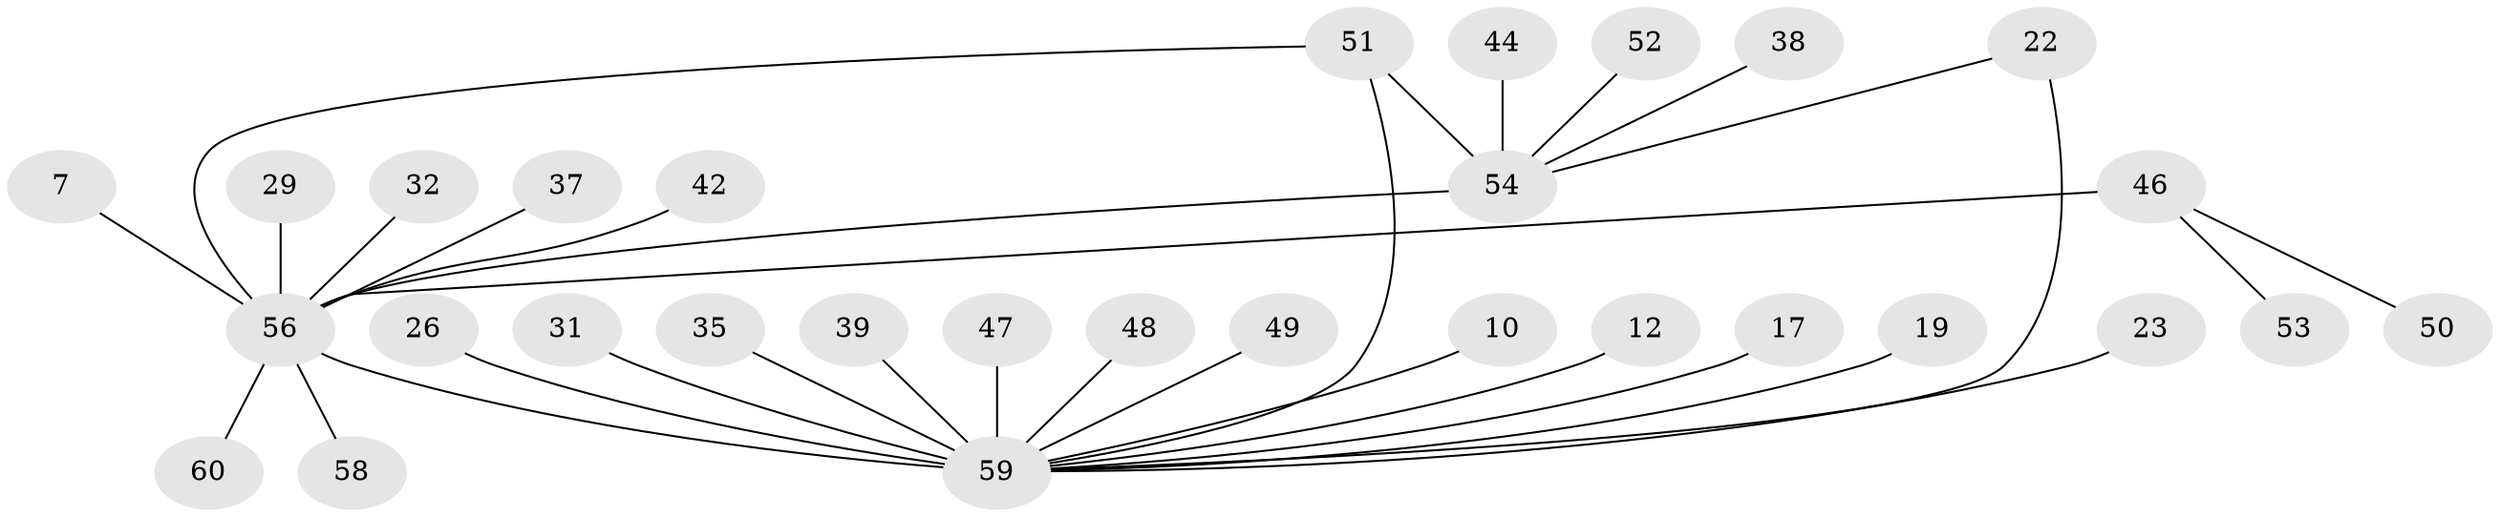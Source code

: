 // original degree distribution, {21: 0.016666666666666666, 7: 0.03333333333333333, 5: 0.05, 4: 0.06666666666666667, 11: 0.016666666666666666, 1: 0.4666666666666667, 2: 0.26666666666666666, 3: 0.08333333333333333}
// Generated by graph-tools (version 1.1) at 2025/47/03/09/25 04:47:11]
// undirected, 30 vertices, 32 edges
graph export_dot {
graph [start="1"]
  node [color=gray90,style=filled];
  7;
  10;
  12;
  17;
  19;
  22;
  23;
  26;
  29;
  31;
  32 [super="+13"];
  35;
  37;
  38;
  39;
  42;
  44;
  46 [super="+14"];
  47;
  48 [super="+36"];
  49;
  50;
  51 [super="+18+25+33"];
  52;
  53;
  54 [super="+6+40+27+43"];
  56 [super="+15+1"];
  58;
  59 [super="+41+20+57"];
  60 [super="+55"];
  7 -- 56;
  10 -- 59;
  12 -- 59;
  17 -- 59;
  19 -- 59;
  22 -- 59 [weight=2];
  22 -- 54;
  23 -- 59;
  26 -- 59;
  29 -- 56;
  31 -- 59;
  32 -- 56;
  35 -- 59;
  37 -- 56;
  38 -- 54;
  39 -- 59;
  42 -- 56;
  44 -- 54;
  46 -- 50;
  46 -- 53;
  46 -- 56 [weight=3];
  47 -- 59;
  48 -- 59;
  49 -- 59;
  51 -- 54;
  51 -- 59 [weight=2];
  51 -- 56;
  52 -- 54;
  54 -- 56 [weight=5];
  56 -- 59 [weight=7];
  56 -- 58;
  56 -- 60;
}
